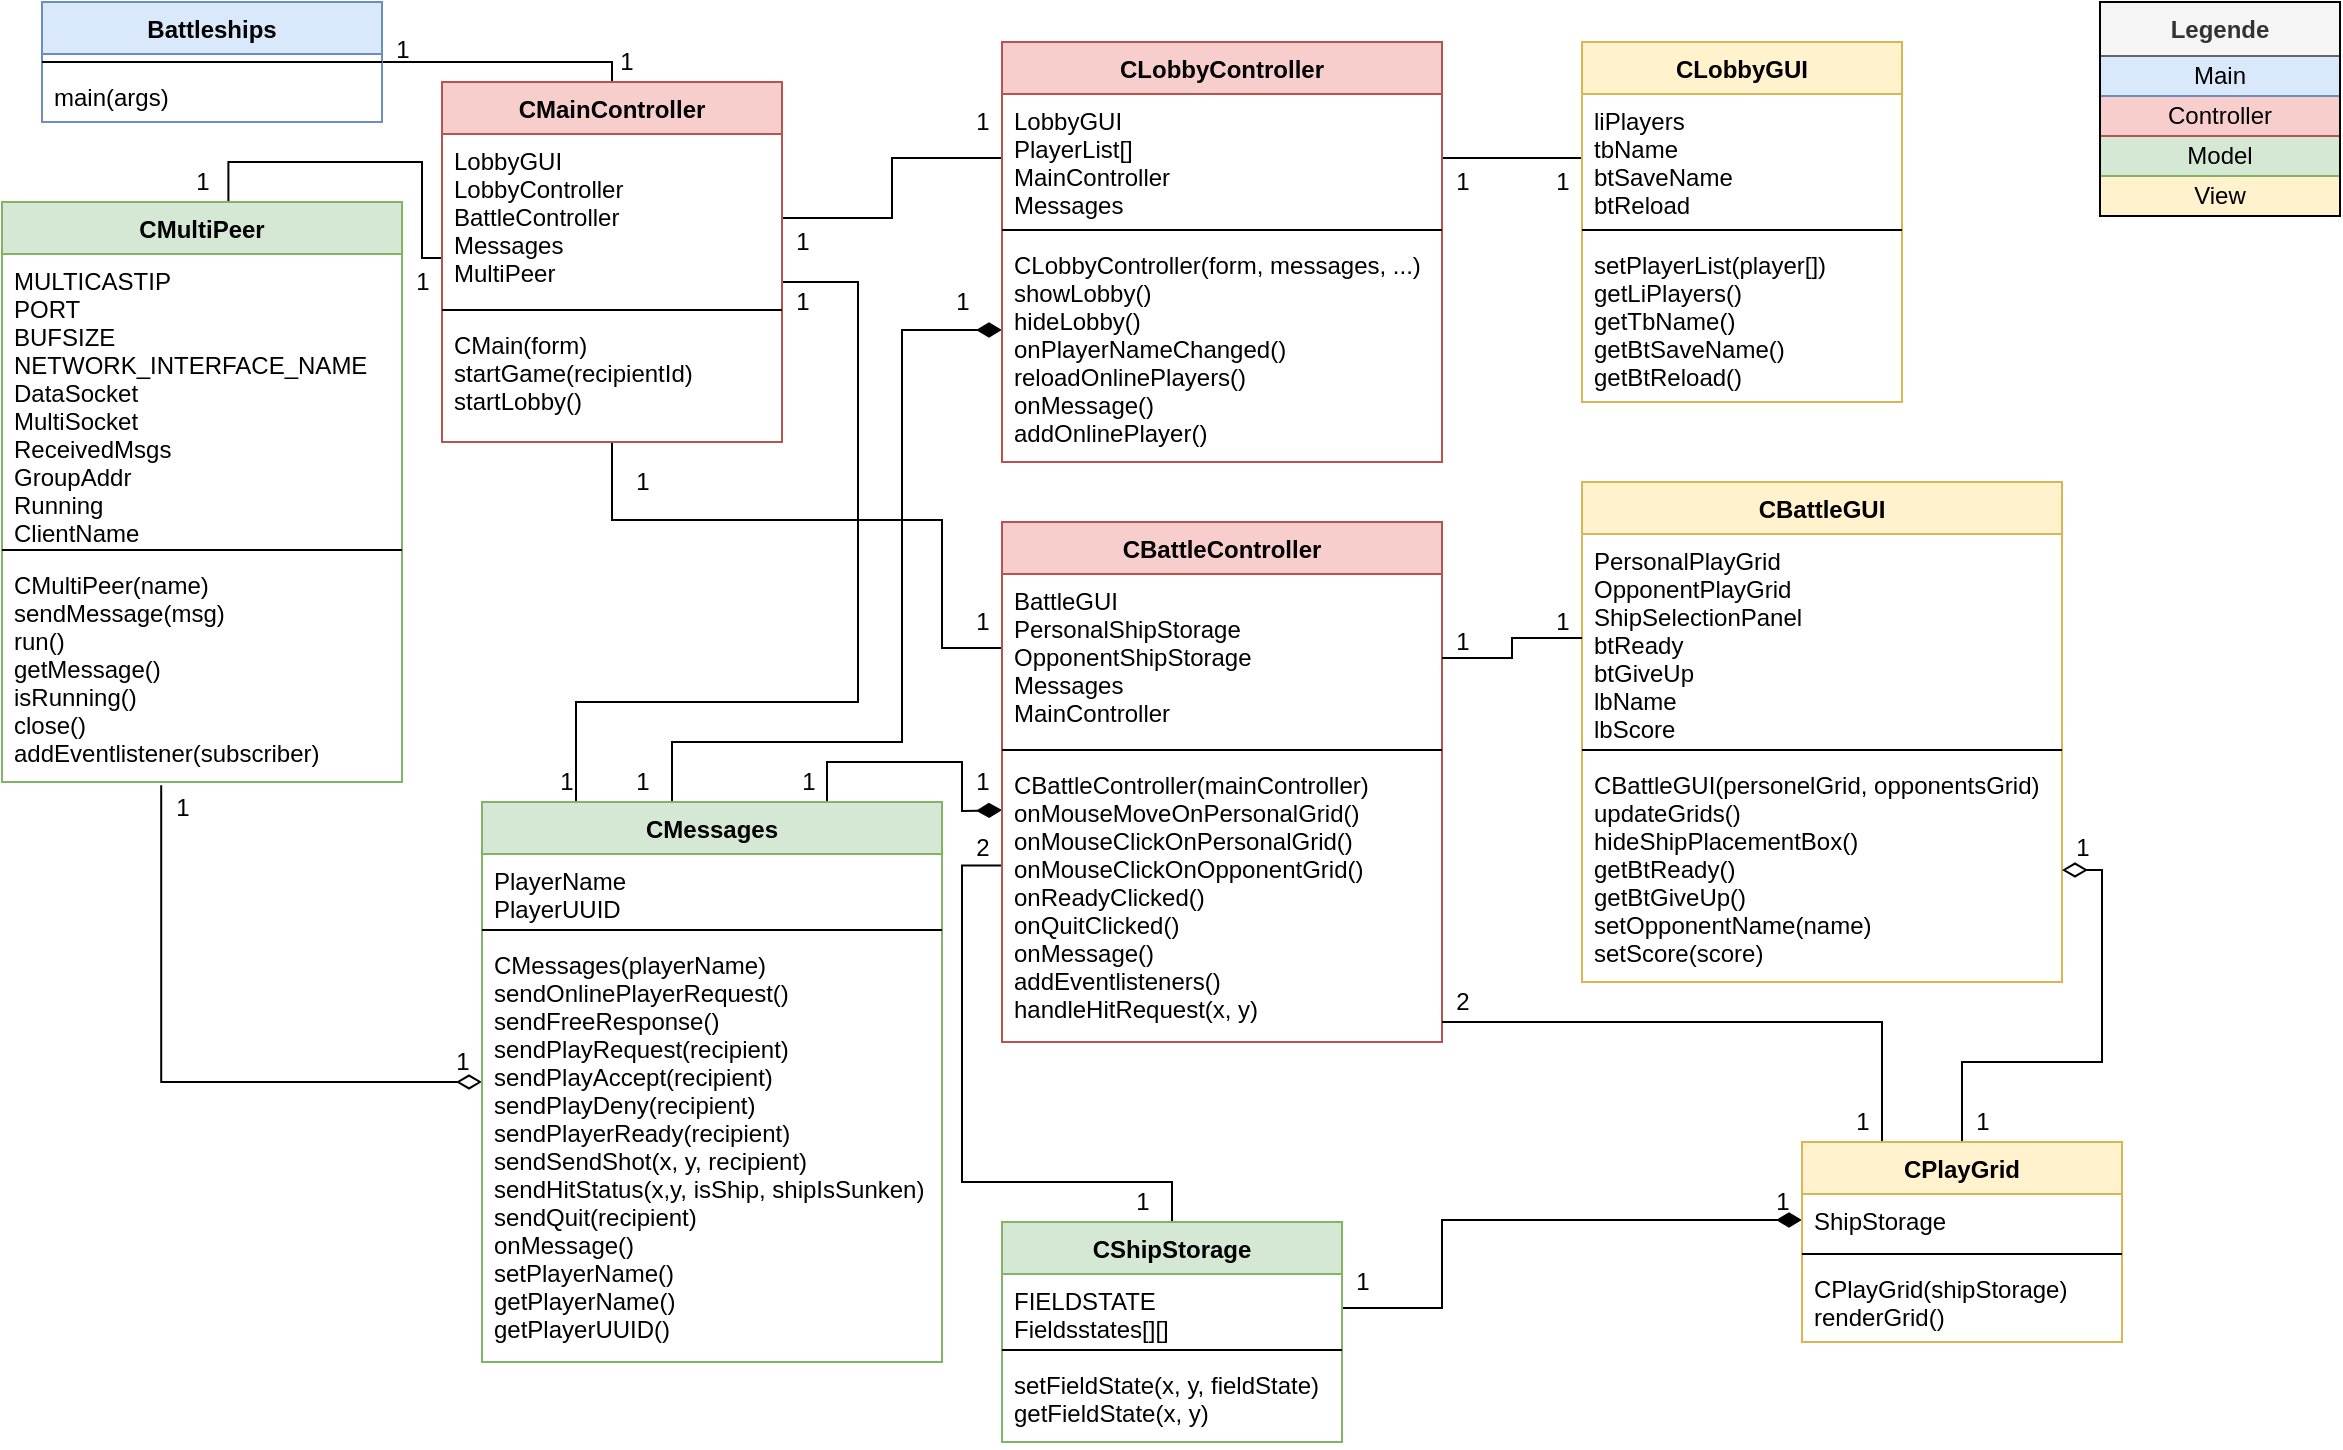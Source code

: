 <mxfile version="13.0.3" type="device"><diagram id="52naKJUQMt0zyPmTf_hZ" name="Page-1"><mxGraphModel dx="2370" dy="1427" grid="1" gridSize="10" guides="1" tooltips="1" connect="1" arrows="1" fold="1" page="1" pageScale="1" pageWidth="1169" pageHeight="827" math="0" shadow="0"><root><mxCell id="0"/><mxCell id="1" parent="0"/><mxCell id="8FXMDUf0vl_GdhdSnLxa-28" style="edgeStyle=orthogonalEdgeStyle;rounded=0;orthogonalLoop=1;jettySize=auto;html=1;entryX=0.5;entryY=0;entryDx=0;entryDy=0;endArrow=none;endFill=0;" parent="1" source="8FXMDUf0vl_GdhdSnLxa-1" target="8FXMDUf0vl_GdhdSnLxa-9" edge="1"><mxGeometry relative="1" as="geometry"><Array as="points"><mxPoint x="305" y="30"/></Array></mxGeometry></mxCell><mxCell id="8FXMDUf0vl_GdhdSnLxa-26" style="edgeStyle=orthogonalEdgeStyle;rounded=0;orthogonalLoop=1;jettySize=auto;html=1;endArrow=none;endFill=0;exitX=0.25;exitY=0;exitDx=0;exitDy=0;" parent="1" source="8FXMDUf0vl_GdhdSnLxa-17" target="8FXMDUf0vl_GdhdSnLxa-10" edge="1"><mxGeometry relative="1" as="geometry"><Array as="points"><mxPoint x="287" y="350"/><mxPoint x="428" y="350"/><mxPoint x="428" y="140"/></Array></mxGeometry></mxCell><mxCell id="8FXMDUf0vl_GdhdSnLxa-25" style="edgeStyle=orthogonalEdgeStyle;rounded=0;orthogonalLoop=1;jettySize=auto;html=1;entryX=0;entryY=0.5;entryDx=0;entryDy=0;endArrow=diamondThin;endFill=0;exitX=0.398;exitY=1.015;exitDx=0;exitDy=0;exitPerimeter=0;endSize=10;startSize=10;" parent="1" source="8FXMDUf0vl_GdhdSnLxa-24" target="8FXMDUf0vl_GdhdSnLxa-17" edge="1"><mxGeometry relative="1" as="geometry"><Array as="points"><mxPoint x="80" y="540"/></Array></mxGeometry></mxCell><mxCell id="1WBuU8ddZzjqaNH577Rd-5" style="edgeStyle=orthogonalEdgeStyle;rounded=0;orthogonalLoop=1;jettySize=auto;html=1;entryX=0;entryY=0.5;entryDx=0;entryDy=0;endArrow=none;endFill=0;" parent="1" source="8FXMDUf0vl_GdhdSnLxa-10" target="1WBuU8ddZzjqaNH577Rd-2" edge="1"><mxGeometry relative="1" as="geometry"/></mxCell><mxCell id="1WBuU8ddZzjqaNH577Rd-6" style="edgeStyle=orthogonalEdgeStyle;rounded=0;orthogonalLoop=1;jettySize=auto;html=1;endArrow=diamondThin;endFill=1;endSize=10;startSize=10;" parent="1" source="8FXMDUf0vl_GdhdSnLxa-17" target="1WBuU8ddZzjqaNH577Rd-4" edge="1"><mxGeometry relative="1" as="geometry"><Array as="points"><mxPoint x="335" y="370"/><mxPoint x="450" y="370"/><mxPoint x="450" y="164"/></Array></mxGeometry></mxCell><mxCell id="1WBuU8ddZzjqaNH577Rd-7" style="edgeStyle=orthogonalEdgeStyle;rounded=0;orthogonalLoop=1;jettySize=auto;html=1;endArrow=none;endFill=0;" parent="1" source="1WBuU8ddZzjqaNH577Rd-2" target="8FXMDUf0vl_GdhdSnLxa-30" edge="1"><mxGeometry relative="1" as="geometry"/></mxCell><mxCell id="1WBuU8ddZzjqaNH577Rd-12" style="edgeStyle=orthogonalEdgeStyle;rounded=0;orthogonalLoop=1;jettySize=auto;html=1;entryX=0.566;entryY=-0.001;entryDx=0;entryDy=0;entryPerimeter=0;endArrow=none;endFill=0;" parent="1" source="8FXMDUf0vl_GdhdSnLxa-10" target="8FXMDUf0vl_GdhdSnLxa-21" edge="1"><mxGeometry relative="1" as="geometry"><Array as="points"><mxPoint x="210" y="128"/><mxPoint x="210" y="80"/><mxPoint x="113" y="80"/></Array></mxGeometry></mxCell><mxCell id="1WBuU8ddZzjqaNH577Rd-13" value="1" style="text;html=1;align=center;verticalAlign=middle;resizable=0;points=[];autosize=1;" parent="1" vertex="1"><mxGeometry x="190" y="14" width="20" height="20" as="geometry"/></mxCell><mxCell id="1WBuU8ddZzjqaNH577Rd-14" value="1" style="text;html=1;align=center;verticalAlign=middle;resizable=0;points=[];autosize=1;" parent="1" vertex="1"><mxGeometry x="302" y="20" width="20" height="20" as="geometry"/></mxCell><mxCell id="1WBuU8ddZzjqaNH577Rd-15" value="1" style="text;html=1;align=center;verticalAlign=middle;resizable=0;points=[];autosize=1;" parent="1" vertex="1"><mxGeometry x="390" y="110" width="20" height="20" as="geometry"/></mxCell><mxCell id="1WBuU8ddZzjqaNH577Rd-17" value="1" style="text;html=1;align=center;verticalAlign=middle;resizable=0;points=[];autosize=1;" parent="1" vertex="1"><mxGeometry x="480" y="50" width="20" height="20" as="geometry"/></mxCell><mxCell id="1WBuU8ddZzjqaNH577Rd-18" value="1" style="text;html=1;align=center;verticalAlign=middle;resizable=0;points=[];autosize=1;" parent="1" vertex="1"><mxGeometry x="200" y="130" width="20" height="20" as="geometry"/></mxCell><mxCell id="1WBuU8ddZzjqaNH577Rd-19" value="1" style="text;html=1;align=center;verticalAlign=middle;resizable=0;points=[];autosize=1;" parent="1" vertex="1"><mxGeometry x="90" y="80" width="20" height="20" as="geometry"/></mxCell><mxCell id="1WBuU8ddZzjqaNH577Rd-20" value="1" style="text;html=1;align=center;verticalAlign=middle;resizable=0;points=[];autosize=1;" parent="1" vertex="1"><mxGeometry x="80" y="393" width="20" height="20" as="geometry"/></mxCell><mxCell id="1WBuU8ddZzjqaNH577Rd-21" value="1" style="text;html=1;align=center;verticalAlign=middle;resizable=0;points=[];autosize=1;" parent="1" vertex="1"><mxGeometry x="220" y="520" width="20" height="20" as="geometry"/></mxCell><mxCell id="1WBuU8ddZzjqaNH577Rd-22" value="1" style="text;html=1;align=center;verticalAlign=middle;resizable=0;points=[];autosize=1;" parent="1" vertex="1"><mxGeometry x="272" y="380" width="20" height="20" as="geometry"/></mxCell><mxCell id="1WBuU8ddZzjqaNH577Rd-23" value="1" style="text;html=1;align=center;verticalAlign=middle;resizable=0;points=[];autosize=1;" parent="1" vertex="1"><mxGeometry x="390" y="140" width="20" height="20" as="geometry"/></mxCell><mxCell id="1WBuU8ddZzjqaNH577Rd-24" value="1" style="text;html=1;align=center;verticalAlign=middle;resizable=0;points=[];autosize=1;" parent="1" vertex="1"><mxGeometry x="470" y="140" width="20" height="20" as="geometry"/></mxCell><mxCell id="1WBuU8ddZzjqaNH577Rd-25" value="1" style="text;html=1;align=center;verticalAlign=middle;resizable=0;points=[];autosize=1;" parent="1" vertex="1"><mxGeometry x="310" y="380" width="20" height="20" as="geometry"/></mxCell><mxCell id="1WBuU8ddZzjqaNH577Rd-26" style="edgeStyle=orthogonalEdgeStyle;rounded=0;orthogonalLoop=1;jettySize=auto;html=1;entryX=0;entryY=0.5;entryDx=0;entryDy=0;endArrow=none;endFill=0;" parent="1" source="8FXMDUf0vl_GdhdSnLxa-12" target="1WBuU8ddZzjqaNH577Rd-9" edge="1"><mxGeometry relative="1" as="geometry"><Array as="points"><mxPoint x="305" y="259"/><mxPoint x="470" y="259"/><mxPoint x="470" y="323"/></Array></mxGeometry></mxCell><mxCell id="1WBuU8ddZzjqaNH577Rd-27" style="edgeStyle=orthogonalEdgeStyle;rounded=0;orthogonalLoop=1;jettySize=auto;html=1;entryX=0.75;entryY=0;entryDx=0;entryDy=0;endArrow=none;endFill=0;startArrow=diamondThin;startFill=1;endSize=10;startSize=10;" parent="1" target="8FXMDUf0vl_GdhdSnLxa-17" edge="1"><mxGeometry relative="1" as="geometry"><mxPoint x="500" y="404.034" as="sourcePoint"/></mxGeometry></mxCell><mxCell id="1WBuU8ddZzjqaNH577Rd-28" value="1" style="text;html=1;align=center;verticalAlign=middle;resizable=0;points=[];autosize=1;" parent="1" vertex="1"><mxGeometry x="480" y="380" width="20" height="20" as="geometry"/></mxCell><mxCell id="1WBuU8ddZzjqaNH577Rd-31" value="1" style="text;html=1;align=center;verticalAlign=middle;resizable=0;points=[];autosize=1;" parent="1" vertex="1"><mxGeometry x="393" y="380" width="20" height="20" as="geometry"/></mxCell><mxCell id="1WBuU8ddZzjqaNH577Rd-32" value="1" style="text;html=1;align=center;verticalAlign=middle;resizable=0;points=[];autosize=1;" parent="1" vertex="1"><mxGeometry x="310" y="230" width="20" height="20" as="geometry"/></mxCell><mxCell id="1WBuU8ddZzjqaNH577Rd-33" value="1" style="text;html=1;align=center;verticalAlign=middle;resizable=0;points=[];autosize=1;" parent="1" vertex="1"><mxGeometry x="480" y="300" width="20" height="20" as="geometry"/></mxCell><mxCell id="1WBuU8ddZzjqaNH577Rd-35" style="edgeStyle=orthogonalEdgeStyle;rounded=0;orthogonalLoop=1;jettySize=auto;html=1;entryX=1;entryY=0.94;entryDx=0;entryDy=0;entryPerimeter=0;startArrow=none;startFill=0;endArrow=none;endFill=0;" parent="1" source="8FXMDUf0vl_GdhdSnLxa-13" target="1WBuU8ddZzjqaNH577Rd-51" edge="1"><mxGeometry relative="1" as="geometry"><mxPoint x="602.74" y="460" as="targetPoint"/><Array as="points"><mxPoint x="585" y="590"/><mxPoint x="480" y="590"/><mxPoint x="480" y="432"/></Array></mxGeometry></mxCell><mxCell id="1WBuU8ddZzjqaNH577Rd-38" value="1" style="text;html=1;align=center;verticalAlign=middle;resizable=0;points=[];autosize=1;" parent="1" vertex="1"><mxGeometry x="560" y="590" width="20" height="20" as="geometry"/></mxCell><mxCell id="8FXMDUf0vl_GdhdSnLxa-1" value="Battleships" style="swimlane;fontStyle=1;align=center;verticalAlign=top;childLayout=stackLayout;horizontal=1;startSize=26;horizontalStack=0;resizeParent=1;resizeParentMax=0;resizeLast=0;collapsible=1;marginBottom=0;fillColor=#dae8fc;strokeColor=#6c8ebf;" parent="1" vertex="1"><mxGeometry x="20" width="170" height="60" as="geometry"/></mxCell><mxCell id="8FXMDUf0vl_GdhdSnLxa-3" value="" style="line;strokeWidth=1;fillColor=none;align=left;verticalAlign=middle;spacingTop=-1;spacingLeft=3;spacingRight=3;rotatable=0;labelPosition=right;points=[];portConstraint=eastwest;" parent="8FXMDUf0vl_GdhdSnLxa-1" vertex="1"><mxGeometry y="26" width="170" height="8" as="geometry"/></mxCell><mxCell id="8FXMDUf0vl_GdhdSnLxa-4" value="main(args)" style="text;strokeColor=none;fillColor=none;align=left;verticalAlign=top;spacingLeft=4;spacingRight=4;overflow=hidden;rotatable=0;points=[[0,0.5],[1,0.5]];portConstraint=eastwest;" parent="8FXMDUf0vl_GdhdSnLxa-1" vertex="1"><mxGeometry y="34" width="170" height="26" as="geometry"/></mxCell><mxCell id="8FXMDUf0vl_GdhdSnLxa-9" value="CMainController" style="swimlane;fontStyle=1;align=center;verticalAlign=top;childLayout=stackLayout;horizontal=1;startSize=26;horizontalStack=0;resizeParent=1;resizeParentMax=0;resizeLast=0;collapsible=1;marginBottom=0;fillColor=#f8cecc;strokeColor=#b85450;" parent="1" vertex="1"><mxGeometry x="220" y="40" width="170" height="180" as="geometry"/></mxCell><mxCell id="8FXMDUf0vl_GdhdSnLxa-10" value="LobbyGUI&#10;LobbyController&#10;BattleController&#10;Messages&#10;MultiPeer" style="text;strokeColor=none;fillColor=none;align=left;verticalAlign=top;spacingLeft=4;spacingRight=4;overflow=hidden;rotatable=0;points=[[0,0.5],[1,0.5]];portConstraint=eastwest;" parent="8FXMDUf0vl_GdhdSnLxa-9" vertex="1"><mxGeometry y="26" width="170" height="84" as="geometry"/></mxCell><mxCell id="8FXMDUf0vl_GdhdSnLxa-11" value="" style="line;strokeWidth=1;fillColor=none;align=left;verticalAlign=middle;spacingTop=-1;spacingLeft=3;spacingRight=3;rotatable=0;labelPosition=right;points=[];portConstraint=eastwest;" parent="8FXMDUf0vl_GdhdSnLxa-9" vertex="1"><mxGeometry y="110" width="170" height="8" as="geometry"/></mxCell><mxCell id="8FXMDUf0vl_GdhdSnLxa-12" value="CMain(form)&#10;startGame(recipientId)&#10;startLobby()" style="text;strokeColor=none;fillColor=none;align=left;verticalAlign=top;spacingLeft=4;spacingRight=4;overflow=hidden;rotatable=0;points=[[0,0.5],[1,0.5]];portConstraint=eastwest;" parent="8FXMDUf0vl_GdhdSnLxa-9" vertex="1"><mxGeometry y="118" width="170" height="62" as="geometry"/></mxCell><mxCell id="8FXMDUf0vl_GdhdSnLxa-29" value="CLobbyGUI" style="swimlane;fontStyle=1;align=center;verticalAlign=top;childLayout=stackLayout;horizontal=1;startSize=26;horizontalStack=0;resizeParent=1;resizeParentMax=0;resizeLast=0;collapsible=1;marginBottom=0;fillColor=#fff2cc;strokeColor=#d6b656;" parent="1" vertex="1"><mxGeometry x="790" y="20" width="160" height="180" as="geometry"/></mxCell><mxCell id="8FXMDUf0vl_GdhdSnLxa-30" value="liPlayers&#10;tbName&#10;btSaveName&#10;btReload" style="text;strokeColor=none;fillColor=none;align=left;verticalAlign=top;spacingLeft=4;spacingRight=4;overflow=hidden;rotatable=0;points=[[0,0.5],[1,0.5]];portConstraint=eastwest;" parent="8FXMDUf0vl_GdhdSnLxa-29" vertex="1"><mxGeometry y="26" width="160" height="64" as="geometry"/></mxCell><mxCell id="8FXMDUf0vl_GdhdSnLxa-31" value="" style="line;strokeWidth=1;fillColor=none;align=left;verticalAlign=middle;spacingTop=-1;spacingLeft=3;spacingRight=3;rotatable=0;labelPosition=right;points=[];portConstraint=eastwest;" parent="8FXMDUf0vl_GdhdSnLxa-29" vertex="1"><mxGeometry y="90" width="160" height="8" as="geometry"/></mxCell><mxCell id="8FXMDUf0vl_GdhdSnLxa-32" value="setPlayerList(player[])&#10;getLiPlayers()&#10;getTbName()&#10;getBtSaveName()&#10;getBtReload()" style="text;strokeColor=none;fillColor=none;align=left;verticalAlign=top;spacingLeft=4;spacingRight=4;overflow=hidden;rotatable=0;points=[[0,0.5],[1,0.5]];portConstraint=eastwest;" parent="8FXMDUf0vl_GdhdSnLxa-29" vertex="1"><mxGeometry y="98" width="160" height="82" as="geometry"/></mxCell><mxCell id="1WBuU8ddZzjqaNH577Rd-1" value="CLobbyController" style="swimlane;fontStyle=1;align=center;verticalAlign=top;childLayout=stackLayout;horizontal=1;startSize=26;horizontalStack=0;resizeParent=1;resizeParentMax=0;resizeLast=0;collapsible=1;marginBottom=0;fillColor=#f8cecc;strokeColor=#b85450;" parent="1" vertex="1"><mxGeometry x="500" y="20" width="220" height="210" as="geometry"/></mxCell><mxCell id="1WBuU8ddZzjqaNH577Rd-2" value="LobbyGUI&#10;PlayerList[]&#10;MainController&#10;Messages" style="text;strokeColor=none;fillColor=none;align=left;verticalAlign=top;spacingLeft=4;spacingRight=4;overflow=hidden;rotatable=0;points=[[0,0.5],[1,0.5]];portConstraint=eastwest;" parent="1WBuU8ddZzjqaNH577Rd-1" vertex="1"><mxGeometry y="26" width="220" height="64" as="geometry"/></mxCell><mxCell id="1WBuU8ddZzjqaNH577Rd-3" value="" style="line;strokeWidth=1;fillColor=none;align=left;verticalAlign=middle;spacingTop=-1;spacingLeft=3;spacingRight=3;rotatable=0;labelPosition=right;points=[];portConstraint=eastwest;" parent="1WBuU8ddZzjqaNH577Rd-1" vertex="1"><mxGeometry y="90" width="220" height="8" as="geometry"/></mxCell><mxCell id="1WBuU8ddZzjqaNH577Rd-4" value="CLobbyController(form, messages, ...)&#10;showLobby()&#10;hideLobby()&#10;onPlayerNameChanged()&#10;reloadOnlinePlayers()&#10;onMessage()&#10;addOnlinePlayer()" style="text;strokeColor=none;fillColor=none;align=left;verticalAlign=top;spacingLeft=4;spacingRight=4;overflow=hidden;rotatable=0;points=[[0,0.5],[1,0.5]];portConstraint=eastwest;" parent="1WBuU8ddZzjqaNH577Rd-1" vertex="1"><mxGeometry y="98" width="220" height="112" as="geometry"/></mxCell><mxCell id="1WBuU8ddZzjqaNH577Rd-8" value="CBattleController" style="swimlane;fontStyle=1;align=center;verticalAlign=top;childLayout=stackLayout;horizontal=1;startSize=26;horizontalStack=0;resizeParent=1;resizeParentMax=0;resizeLast=0;collapsible=1;marginBottom=0;fillColor=#f8cecc;strokeColor=#b85450;" parent="1" vertex="1"><mxGeometry x="500" y="260" width="220" height="260" as="geometry"/></mxCell><mxCell id="1WBuU8ddZzjqaNH577Rd-9" value="BattleGUI&#10;PersonalShipStorage&#10;OpponentShipStorage&#10;Messages&#10;MainController" style="text;strokeColor=none;fillColor=none;align=left;verticalAlign=top;spacingLeft=4;spacingRight=4;overflow=hidden;rotatable=0;points=[[0,0.5],[1,0.5]];portConstraint=eastwest;" parent="1WBuU8ddZzjqaNH577Rd-8" vertex="1"><mxGeometry y="26" width="220" height="84" as="geometry"/></mxCell><mxCell id="1WBuU8ddZzjqaNH577Rd-10" value="" style="line;strokeWidth=1;fillColor=none;align=left;verticalAlign=middle;spacingTop=-1;spacingLeft=3;spacingRight=3;rotatable=0;labelPosition=right;points=[];portConstraint=eastwest;" parent="1WBuU8ddZzjqaNH577Rd-8" vertex="1"><mxGeometry y="110" width="220" height="8" as="geometry"/></mxCell><mxCell id="1WBuU8ddZzjqaNH577Rd-43" value="CBattleController(mainController)&#10;onMouseMoveOnPersonalGrid()&#10;onMouseClickOnPersonalGrid()&#10;onMouseClickOnOpponentGrid()&#10;onReadyClicked()&#10;onQuitClicked()&#10;onMessage()&#10;addEventlisteners()&#10;handleHitRequest(x, y)" style="text;strokeColor=none;fillColor=none;align=left;verticalAlign=top;spacingLeft=4;spacingRight=4;overflow=hidden;rotatable=0;points=[[0,0.5],[1,0.5]];portConstraint=eastwest;" parent="1WBuU8ddZzjqaNH577Rd-8" vertex="1"><mxGeometry y="118" width="220" height="142" as="geometry"/></mxCell><mxCell id="8FXMDUf0vl_GdhdSnLxa-21" value="CMultiPeer" style="swimlane;fontStyle=1;align=center;verticalAlign=top;childLayout=stackLayout;horizontal=1;startSize=26;horizontalStack=0;resizeParent=1;resizeParentMax=0;resizeLast=0;collapsible=1;marginBottom=0;fillColor=#d5e8d4;strokeColor=#82b366;" parent="1" vertex="1"><mxGeometry y="100" width="200" height="290" as="geometry"/></mxCell><mxCell id="8FXMDUf0vl_GdhdSnLxa-22" value="MULTICASTIP&#10;PORT&#10;BUFSIZE&#10;NETWORK_INTERFACE_NAME&#10;DataSocket&#10;MultiSocket&#10;ReceivedMsgs&#10;GroupAddr&#10;Running&#10;ClientName" style="text;strokeColor=none;fillColor=none;align=left;verticalAlign=top;spacingLeft=4;spacingRight=4;overflow=hidden;rotatable=0;points=[[0,0.5],[1,0.5]];portConstraint=eastwest;" parent="8FXMDUf0vl_GdhdSnLxa-21" vertex="1"><mxGeometry y="26" width="200" height="144" as="geometry"/></mxCell><mxCell id="8FXMDUf0vl_GdhdSnLxa-23" value="" style="line;strokeWidth=1;fillColor=none;align=left;verticalAlign=middle;spacingTop=-1;spacingLeft=3;spacingRight=3;rotatable=0;labelPosition=right;points=[];portConstraint=eastwest;" parent="8FXMDUf0vl_GdhdSnLxa-21" vertex="1"><mxGeometry y="170" width="200" height="8" as="geometry"/></mxCell><mxCell id="8FXMDUf0vl_GdhdSnLxa-24" value="CMultiPeer(name)&#10;sendMessage(msg)&#10;run()&#10;getMessage()&#10;isRunning()&#10;close()&#10;addEventlistener(subscriber)" style="text;strokeColor=none;fillColor=none;align=left;verticalAlign=top;spacingLeft=4;spacingRight=4;overflow=hidden;rotatable=0;points=[[0,0.5],[1,0.5]];portConstraint=eastwest;" parent="8FXMDUf0vl_GdhdSnLxa-21" vertex="1"><mxGeometry y="178" width="200" height="112" as="geometry"/></mxCell><mxCell id="8FXMDUf0vl_GdhdSnLxa-17" value="CMessages" style="swimlane;fontStyle=1;align=center;verticalAlign=top;childLayout=stackLayout;horizontal=1;startSize=26;horizontalStack=0;resizeParent=1;resizeParentMax=0;resizeLast=0;collapsible=1;marginBottom=0;fillColor=#d5e8d4;strokeColor=#82b366;" parent="1" vertex="1"><mxGeometry x="240" y="400" width="230" height="280" as="geometry"/></mxCell><mxCell id="8FXMDUf0vl_GdhdSnLxa-18" value="PlayerName&#10;PlayerUUID" style="text;strokeColor=none;fillColor=none;align=left;verticalAlign=top;spacingLeft=4;spacingRight=4;overflow=hidden;rotatable=0;points=[[0,0.5],[1,0.5]];portConstraint=eastwest;" parent="8FXMDUf0vl_GdhdSnLxa-17" vertex="1"><mxGeometry y="26" width="230" height="34" as="geometry"/></mxCell><mxCell id="8FXMDUf0vl_GdhdSnLxa-19" value="" style="line;strokeWidth=1;fillColor=none;align=left;verticalAlign=middle;spacingTop=-1;spacingLeft=3;spacingRight=3;rotatable=0;labelPosition=right;points=[];portConstraint=eastwest;" parent="8FXMDUf0vl_GdhdSnLxa-17" vertex="1"><mxGeometry y="60" width="230" height="8" as="geometry"/></mxCell><mxCell id="8FXMDUf0vl_GdhdSnLxa-20" value="CMessages(playerName)&#10;sendOnlinePlayerRequest()&#10;sendFreeResponse()&#10;sendPlayRequest(recipient)&#10;sendPlayAccept(recipient)&#10;sendPlayDeny(recipient)&#10;sendPlayerReady(recipient)&#10;sendSendShot(x, y, recipient)&#10;sendHitStatus(x,y, isShip, shipIsSunken)&#10;sendQuit(recipient)&#10;onMessage()&#10;setPlayerName()&#10;getPlayerName()&#10;getPlayerUUID()" style="text;strokeColor=none;fillColor=none;align=left;verticalAlign=top;spacingLeft=4;spacingRight=4;overflow=hidden;rotatable=0;points=[[0,0.5],[1,0.5]];portConstraint=eastwest;" parent="8FXMDUf0vl_GdhdSnLxa-17" vertex="1"><mxGeometry y="68" width="230" height="212" as="geometry"/></mxCell><mxCell id="8FXMDUf0vl_GdhdSnLxa-33" value="CBattleGUI" style="swimlane;fontStyle=1;align=center;verticalAlign=top;childLayout=stackLayout;horizontal=1;startSize=26;horizontalStack=0;resizeParent=1;resizeParentMax=0;resizeLast=0;collapsible=1;marginBottom=0;fillColor=#fff2cc;strokeColor=#d6b656;" parent="1" vertex="1"><mxGeometry x="790" y="240" width="240" height="250" as="geometry"><mxRectangle x="790" y="240" width="100" height="26" as="alternateBounds"/></mxGeometry></mxCell><mxCell id="8FXMDUf0vl_GdhdSnLxa-34" value="PersonalPlayGrid&#10;OpponentPlayGrid&#10;ShipSelectionPanel&#10;btReady&#10;btGiveUp&#10;lbName&#10;lbScore" style="text;strokeColor=none;fillColor=none;align=left;verticalAlign=top;spacingLeft=4;spacingRight=4;overflow=hidden;rotatable=0;points=[[0,0.5],[1,0.5]];portConstraint=eastwest;" parent="8FXMDUf0vl_GdhdSnLxa-33" vertex="1"><mxGeometry y="26" width="240" height="104" as="geometry"/></mxCell><mxCell id="8FXMDUf0vl_GdhdSnLxa-35" value="" style="line;strokeWidth=1;fillColor=none;align=left;verticalAlign=middle;spacingTop=-1;spacingLeft=3;spacingRight=3;rotatable=0;labelPosition=right;points=[];portConstraint=eastwest;" parent="8FXMDUf0vl_GdhdSnLxa-33" vertex="1"><mxGeometry y="130" width="240" height="8" as="geometry"/></mxCell><mxCell id="8FXMDUf0vl_GdhdSnLxa-36" value="CBattleGUI(personelGrid, opponentsGrid)&#10;updateGrids()&#10;hideShipPlacementBox()&#10;getBtReady()&#10;getBtGiveUp()&#10;setOpponentName(name)&#10;setScore(score)" style="text;strokeColor=none;fillColor=none;align=left;verticalAlign=top;spacingLeft=4;spacingRight=4;overflow=hidden;rotatable=0;points=[[0,0.5],[1,0.5]];portConstraint=eastwest;" parent="8FXMDUf0vl_GdhdSnLxa-33" vertex="1"><mxGeometry y="138" width="240" height="112" as="geometry"/></mxCell><mxCell id="1WBuU8ddZzjqaNH577Rd-45" value="View" style="rounded=0;whiteSpace=wrap;html=1;fillColor=#fff2cc;strokeColor=#d6b656;" parent="1" vertex="1"><mxGeometry x="1049" y="87" width="120" height="20" as="geometry"/></mxCell><mxCell id="1WBuU8ddZzjqaNH577Rd-46" value="Model" style="rounded=0;whiteSpace=wrap;html=1;fillColor=#d5e8d4;strokeColor=#82b366;" parent="1" vertex="1"><mxGeometry x="1049" y="67" width="120" height="20" as="geometry"/></mxCell><mxCell id="1WBuU8ddZzjqaNH577Rd-47" value="Controller" style="rounded=0;whiteSpace=wrap;html=1;fillColor=#f8cecc;strokeColor=#b85450;" parent="1" vertex="1"><mxGeometry x="1049" y="47" width="120" height="20" as="geometry"/></mxCell><mxCell id="1WBuU8ddZzjqaNH577Rd-48" value="Main" style="rounded=0;whiteSpace=wrap;html=1;fillColor=#dae8fc;strokeColor=#6c8ebf;" parent="1" vertex="1"><mxGeometry x="1049" y="27" width="120" height="20" as="geometry"/></mxCell><mxCell id="1WBuU8ddZzjqaNH577Rd-49" value="&lt;b&gt;Legende&lt;/b&gt;" style="rounded=0;whiteSpace=wrap;html=1;fillColor=#f5f5f5;strokeColor=#666666;fontColor=#333333;" parent="1" vertex="1"><mxGeometry x="1049" width="120" height="27" as="geometry"/></mxCell><mxCell id="1WBuU8ddZzjqaNH577Rd-50" style="edgeStyle=orthogonalEdgeStyle;rounded=0;orthogonalLoop=1;jettySize=auto;html=1;startArrow=none;startFill=0;endArrow=diamondThin;endFill=1;entryX=0;entryY=0.5;entryDx=0;entryDy=0;endSize=10;startSize=10;exitX=1;exitY=0.5;exitDx=0;exitDy=0;" parent="1" source="8FXMDUf0vl_GdhdSnLxa-14" target="1WBuU8ddZzjqaNH577Rd-40" edge="1"><mxGeometry relative="1" as="geometry"><Array as="points"><mxPoint x="720" y="653"/><mxPoint x="720" y="609"/></Array></mxGeometry></mxCell><mxCell id="m4Tj_-2fwnqZtC3yEqmE-5" style="edgeStyle=orthogonalEdgeStyle;rounded=0;orthogonalLoop=1;jettySize=auto;html=1;entryX=1;entryY=0.5;entryDx=0;entryDy=0;endArrow=diamondThin;endFill=0;startSize=10;strokeWidth=1;endSize=10;" edge="1" parent="1" source="1WBuU8ddZzjqaNH577Rd-39" target="8FXMDUf0vl_GdhdSnLxa-36"><mxGeometry relative="1" as="geometry"/></mxCell><mxCell id="1WBuU8ddZzjqaNH577Rd-51" value="2" style="text;html=1;align=center;verticalAlign=middle;resizable=0;points=[];autosize=1;" parent="1" vertex="1"><mxGeometry x="480" y="413" width="20" height="20" as="geometry"/></mxCell><mxCell id="m4Tj_-2fwnqZtC3yEqmE-3" style="edgeStyle=orthogonalEdgeStyle;rounded=0;orthogonalLoop=1;jettySize=auto;html=1;entryX=0;entryY=0.5;entryDx=0;entryDy=0;endArrow=none;endFill=0;" edge="1" parent="1" source="1WBuU8ddZzjqaNH577Rd-9" target="8FXMDUf0vl_GdhdSnLxa-34"><mxGeometry relative="1" as="geometry"/></mxCell><mxCell id="m4Tj_-2fwnqZtC3yEqmE-4" style="edgeStyle=orthogonalEdgeStyle;rounded=0;orthogonalLoop=1;jettySize=auto;html=1;entryX=0.25;entryY=0;entryDx=0;entryDy=0;endArrow=none;endFill=0;" edge="1" parent="1" source="1WBuU8ddZzjqaNH577Rd-43" target="1WBuU8ddZzjqaNH577Rd-39"><mxGeometry relative="1" as="geometry"><Array as="points"><mxPoint x="940" y="510"/></Array></mxGeometry></mxCell><mxCell id="8FXMDUf0vl_GdhdSnLxa-13" value="CShipStorage" style="swimlane;fontStyle=1;align=center;verticalAlign=top;childLayout=stackLayout;horizontal=1;startSize=26;horizontalStack=0;resizeParent=1;resizeParentMax=0;resizeLast=0;collapsible=1;marginBottom=0;fillColor=#d5e8d4;strokeColor=#82b366;" parent="1" vertex="1"><mxGeometry x="500" y="610" width="170" height="110" as="geometry"/></mxCell><mxCell id="8FXMDUf0vl_GdhdSnLxa-14" value="FIELDSTATE&#10;Fieldsstates[][]&#10;&#10;&#10;" style="text;strokeColor=none;fillColor=none;align=left;verticalAlign=top;spacingLeft=4;spacingRight=4;overflow=hidden;rotatable=0;points=[[0,0.5],[1,0.5]];portConstraint=eastwest;" parent="8FXMDUf0vl_GdhdSnLxa-13" vertex="1"><mxGeometry y="26" width="170" height="34" as="geometry"/></mxCell><mxCell id="8FXMDUf0vl_GdhdSnLxa-15" value="" style="line;strokeWidth=1;fillColor=none;align=left;verticalAlign=middle;spacingTop=-1;spacingLeft=3;spacingRight=3;rotatable=0;labelPosition=right;points=[];portConstraint=eastwest;" parent="8FXMDUf0vl_GdhdSnLxa-13" vertex="1"><mxGeometry y="60" width="170" height="8" as="geometry"/></mxCell><mxCell id="8FXMDUf0vl_GdhdSnLxa-16" value="setFieldState(x, y, fieldState)&#10;getFieldState(x, y)" style="text;strokeColor=none;fillColor=none;align=left;verticalAlign=top;spacingLeft=4;spacingRight=4;overflow=hidden;rotatable=0;points=[[0,0.5],[1,0.5]];portConstraint=eastwest;" parent="8FXMDUf0vl_GdhdSnLxa-13" vertex="1"><mxGeometry y="68" width="170" height="42" as="geometry"/></mxCell><mxCell id="m4Tj_-2fwnqZtC3yEqmE-6" value="" style="rounded=0;whiteSpace=wrap;html=1;fillColor=none;" vertex="1" parent="1"><mxGeometry x="1049" width="120" height="107" as="geometry"/></mxCell><mxCell id="1WBuU8ddZzjqaNH577Rd-39" value="CPlayGrid" style="swimlane;fontStyle=1;align=center;verticalAlign=top;childLayout=stackLayout;horizontal=1;startSize=26;horizontalStack=0;resizeParent=1;resizeParentMax=0;resizeLast=0;collapsible=1;marginBottom=0;fillColor=#fff2cc;strokeColor=#d6b656;" parent="1" vertex="1"><mxGeometry x="900" y="570" width="160" height="100" as="geometry"/></mxCell><mxCell id="1WBuU8ddZzjqaNH577Rd-40" value="ShipStorage" style="text;strokeColor=none;fillColor=none;align=left;verticalAlign=top;spacingLeft=4;spacingRight=4;overflow=hidden;rotatable=0;points=[[0,0.5],[1,0.5]];portConstraint=eastwest;" parent="1WBuU8ddZzjqaNH577Rd-39" vertex="1"><mxGeometry y="26" width="160" height="26" as="geometry"/></mxCell><mxCell id="1WBuU8ddZzjqaNH577Rd-41" value="" style="line;strokeWidth=1;fillColor=none;align=left;verticalAlign=middle;spacingTop=-1;spacingLeft=3;spacingRight=3;rotatable=0;labelPosition=right;points=[];portConstraint=eastwest;" parent="1WBuU8ddZzjqaNH577Rd-39" vertex="1"><mxGeometry y="52" width="160" height="8" as="geometry"/></mxCell><mxCell id="1WBuU8ddZzjqaNH577Rd-42" value="CPlayGrid(shipStorage)&#10;renderGrid()" style="text;strokeColor=none;fillColor=none;align=left;verticalAlign=top;spacingLeft=4;spacingRight=4;overflow=hidden;rotatable=0;points=[[0,0.5],[1,0.5]];portConstraint=eastwest;" parent="1WBuU8ddZzjqaNH577Rd-39" vertex="1"><mxGeometry y="60" width="160" height="40" as="geometry"/></mxCell><mxCell id="m4Tj_-2fwnqZtC3yEqmE-8" value="2" style="text;html=1;align=center;verticalAlign=middle;resizable=0;points=[];autosize=1;" vertex="1" parent="1"><mxGeometry x="720" y="490" width="20" height="20" as="geometry"/></mxCell><mxCell id="m4Tj_-2fwnqZtC3yEqmE-9" value="1" style="text;html=1;align=center;verticalAlign=middle;resizable=0;points=[];autosize=1;" vertex="1" parent="1"><mxGeometry x="720" y="310" width="20" height="20" as="geometry"/></mxCell><mxCell id="m4Tj_-2fwnqZtC3yEqmE-10" value="1" style="text;html=1;align=center;verticalAlign=middle;resizable=0;points=[];autosize=1;" vertex="1" parent="1"><mxGeometry x="770" y="300" width="20" height="20" as="geometry"/></mxCell><mxCell id="m4Tj_-2fwnqZtC3yEqmE-11" value="1" style="text;html=1;align=center;verticalAlign=middle;resizable=0;points=[];autosize=1;" vertex="1" parent="1"><mxGeometry x="920" y="550" width="20" height="20" as="geometry"/></mxCell><mxCell id="m4Tj_-2fwnqZtC3yEqmE-12" value="1" style="text;html=1;align=center;verticalAlign=middle;resizable=0;points=[];autosize=1;" vertex="1" parent="1"><mxGeometry x="1030" y="413" width="20" height="20" as="geometry"/></mxCell><mxCell id="m4Tj_-2fwnqZtC3yEqmE-13" value="1" style="text;html=1;align=center;verticalAlign=middle;resizable=0;points=[];autosize=1;" vertex="1" parent="1"><mxGeometry x="980" y="550" width="20" height="20" as="geometry"/></mxCell><mxCell id="m4Tj_-2fwnqZtC3yEqmE-14" value="1" style="text;html=1;align=center;verticalAlign=middle;resizable=0;points=[];autosize=1;" vertex="1" parent="1"><mxGeometry x="880" y="590" width="20" height="20" as="geometry"/></mxCell><mxCell id="m4Tj_-2fwnqZtC3yEqmE-15" value="1" style="text;html=1;align=center;verticalAlign=middle;resizable=0;points=[];autosize=1;" vertex="1" parent="1"><mxGeometry x="670" y="630" width="20" height="20" as="geometry"/></mxCell><mxCell id="m4Tj_-2fwnqZtC3yEqmE-17" value="1" style="text;html=1;align=center;verticalAlign=middle;resizable=0;points=[];autosize=1;" vertex="1" parent="1"><mxGeometry x="720" y="80" width="20" height="20" as="geometry"/></mxCell><mxCell id="m4Tj_-2fwnqZtC3yEqmE-18" value="1" style="text;html=1;align=center;verticalAlign=middle;resizable=0;points=[];autosize=1;" vertex="1" parent="1"><mxGeometry x="770" y="80" width="20" height="20" as="geometry"/></mxCell></root></mxGraphModel></diagram></mxfile>